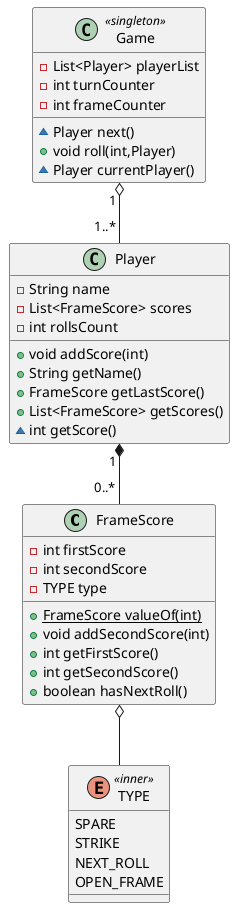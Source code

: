 @startuml
class FrameScore {
- int firstScore
- int secondScore
- TYPE type
+ {static} FrameScore valueOf(int)
+ void addSecondScore(int)
+ int getFirstScore()
+ int getSecondScore()
+ boolean hasNextRoll()
}
class Player {
- String name
- List<FrameScore> scores
- int rollsCount
+ void addScore(int)
+ String getName()
+ FrameScore getLastScore()
+ List<FrameScore> getScores()
~ int getScore()
}
class Game <<singleton>> {
- List<Player> playerList
- int turnCounter
- int frameCounter
~ Player next()
+ void roll(int,Player)
~ Player currentPlayer()
}
enum TYPE <<inner>> {
        SPARE
        STRIKE
        NEXT_ROLL
        OPEN_FRAME
}
FrameScore o-- TYPE
Game "1 " o-- "1..* " Player
Player "1 " *-- "0..* " FrameScore
@enduml